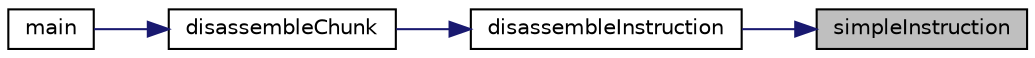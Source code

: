 digraph "simpleInstruction"
{
 // INTERACTIVE_SVG=YES
 // LATEX_PDF_SIZE
  edge [fontname="Helvetica",fontsize="10",labelfontname="Helvetica",labelfontsize="10"];
  node [fontname="Helvetica",fontsize="10",shape=record];
  rankdir="RL";
  Node1 [label="simpleInstruction",height=0.2,width=0.4,color="black", fillcolor="grey75", style="filled", fontcolor="black",tooltip=" "];
  Node1 -> Node2 [dir="back",color="midnightblue",fontsize="10",style="solid",fontname="Helvetica"];
  Node2 [label="disassembleInstruction",height=0.2,width=0.4,color="black", fillcolor="white", style="filled",URL="$debug_8c.html#a867d9e6add2fbc6340e590e71776fa78",tooltip="Write the OpCode instruction to STDOUT."];
  Node2 -> Node3 [dir="back",color="midnightblue",fontsize="10",style="solid",fontname="Helvetica"];
  Node3 [label="disassembleChunk",height=0.2,width=0.4,color="black", fillcolor="white", style="filled",URL="$debug_8c.html#a29c4d1ee6794982df52188aebd8f224d",tooltip="Write a chunk and its data to STDOUT."];
  Node3 -> Node4 [dir="back",color="midnightblue",fontsize="10",style="solid",fontname="Helvetica"];
  Node4 [label="main",height=0.2,width=0.4,color="black", fillcolor="white", style="filled",URL="$main_8c.html#ac0f2228420376f4db7e1274f2b41667c",tooltip=" "];
}
